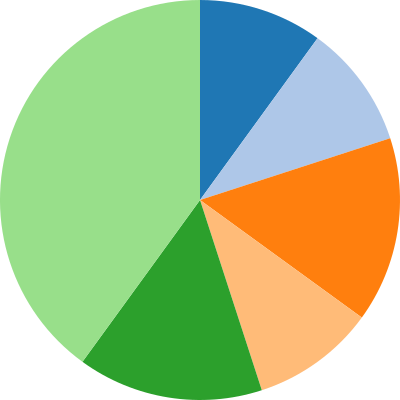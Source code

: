 {
  "$schema": "https://vega.github.io/schema/vega/v3.0.json",
  "width": 200,
  "height": 200,
  "autosize": "none",

  "data": [
    {
      "name": "table",
      "values": [
        {"id": 1, "percents": 10},
        {"id": 2, "percents": 10},
        {"id": 3, "percents": 15},
        {"id": 4, "percents": 10},
        {"id": 5, "percents": 15},
        {"id": 6, "percents": 40}
      ],
      "transform": [
        {
          "type": "pie",
          "field": "percents"
        }
      ]
    }
  ],
  "scales": [
    {
      "name": "color",
      "type": "ordinal",
      "range": {"scheme": "category20"}
    }
  ],
  "marks": [
    {
      "type": "arc",
      "from": {"data": "table"},
      "encode": {
        "enter": {
          "fill": {"scale": "color", "field": "id"},
          "x": {"signal": "width / 2"},
          "y": {"signal": "height / 2"}
        },
        "update": {
          "startAngle": {"field": "startAngle"},
          "endAngle": {"field": "endAngle"},
          "padAngle": 0,
          "innerRadius": 0,
          "outerRadius": {"signal": "width / 2"},
          "cornerRadius": 0
        }
      }
    }
  ]
}
